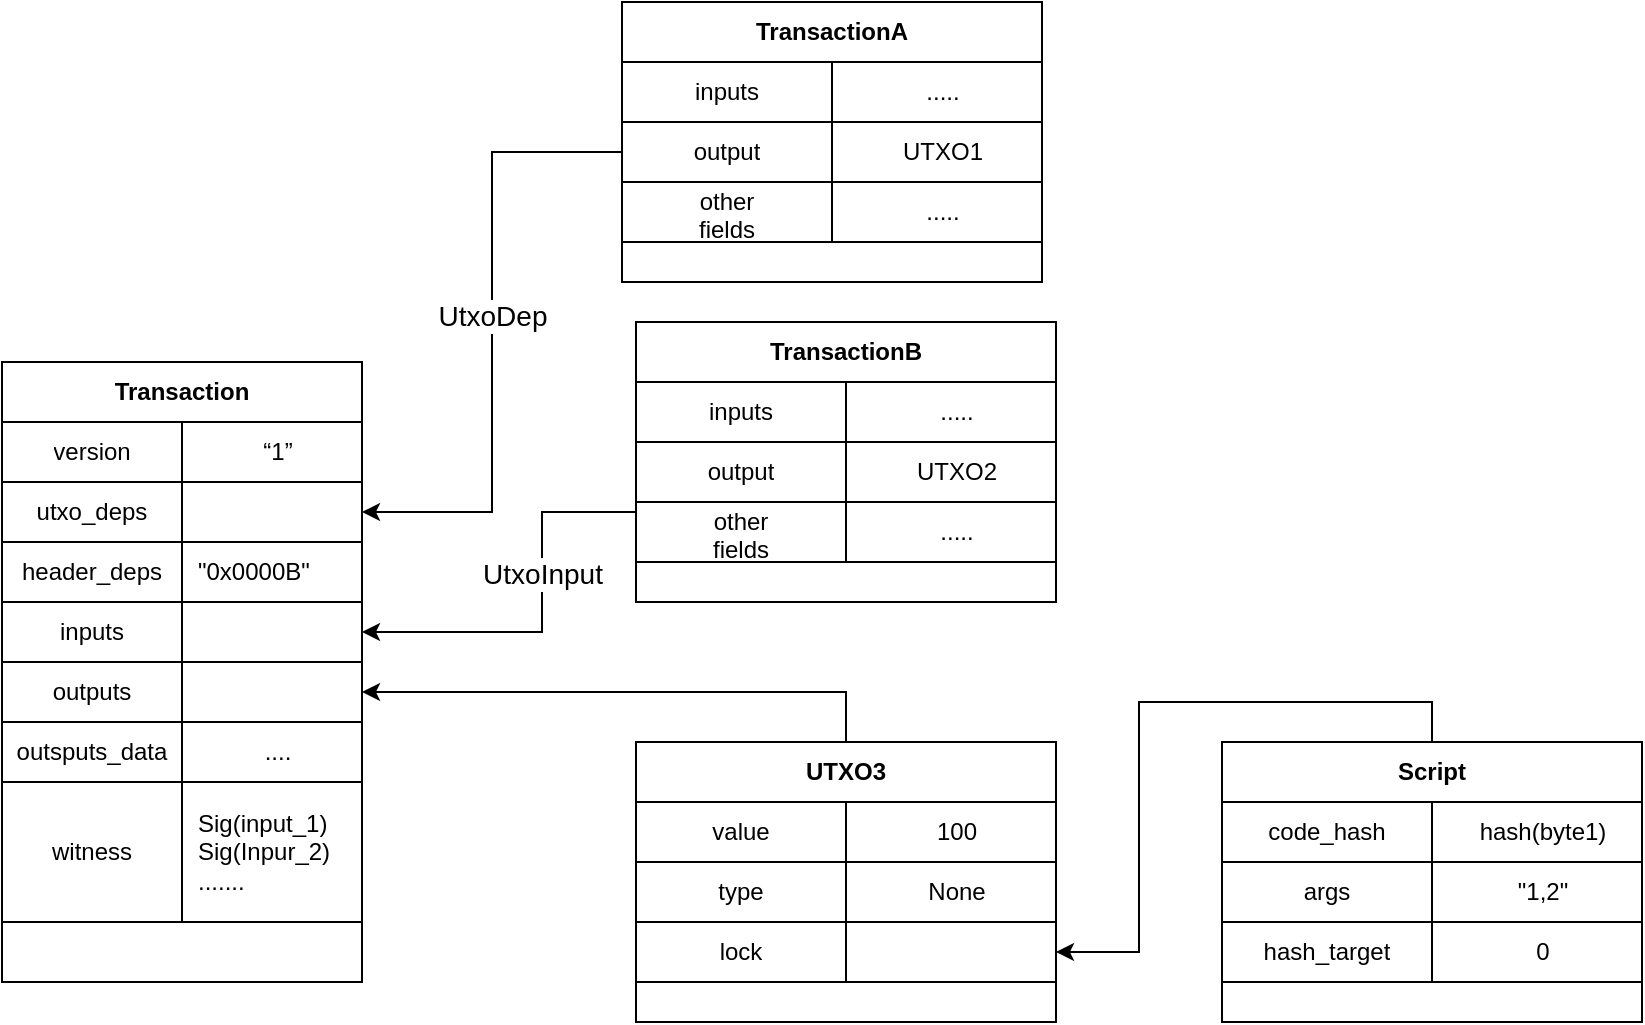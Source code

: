 <mxfile version="14.4.4" type="github">
  <diagram id="NjGo_VTeHlsAM908IX4R" name="Page-1">
    <mxGraphModel dx="2267" dy="719" grid="1" gridSize="10" guides="1" tooltips="1" connect="1" arrows="1" fold="1" page="1" pageScale="1" pageWidth="827" pageHeight="1169" math="0" shadow="0">
      <root>
        <mxCell id="0" />
        <mxCell id="1" parent="0" />
        <mxCell id="VSbXNU693h9QZ7fEaHRp-377" value="Transaction" style="shape=table;html=1;whiteSpace=wrap;startSize=30;container=1;collapsible=0;childLayout=tableLayout;fixedRows=1;rowLines=0;fontStyle=1;align=center;" vertex="1" parent="1">
          <mxGeometry x="-730" y="230" width="180" height="310" as="geometry" />
        </mxCell>
        <mxCell id="VSbXNU693h9QZ7fEaHRp-378" value="" style="shape=partialRectangle;html=1;whiteSpace=wrap;collapsible=0;dropTarget=0;pointerEvents=0;fillColor=none;top=0;left=0;bottom=1;right=0;points=[[0,0.5],[1,0.5]];portConstraint=eastwest;" vertex="1" parent="VSbXNU693h9QZ7fEaHRp-377">
          <mxGeometry y="30" width="180" height="30" as="geometry" />
        </mxCell>
        <mxCell id="VSbXNU693h9QZ7fEaHRp-379" value="version" style="shape=partialRectangle;html=1;whiteSpace=wrap;connectable=0;fillColor=none;top=0;left=0;bottom=0;right=0;overflow=hidden;" vertex="1" parent="VSbXNU693h9QZ7fEaHRp-378">
          <mxGeometry width="90" height="30" as="geometry" />
        </mxCell>
        <mxCell id="VSbXNU693h9QZ7fEaHRp-380" value="“1”" style="shape=partialRectangle;html=1;whiteSpace=wrap;connectable=0;fillColor=none;top=0;left=0;bottom=0;right=0;align=center;spacingLeft=6;overflow=hidden;" vertex="1" parent="VSbXNU693h9QZ7fEaHRp-378">
          <mxGeometry x="90" width="90" height="30" as="geometry" />
        </mxCell>
        <mxCell id="VSbXNU693h9QZ7fEaHRp-381" value="" style="shape=partialRectangle;html=1;whiteSpace=wrap;collapsible=0;dropTarget=0;pointerEvents=0;fillColor=none;top=0;left=0;bottom=1;right=0;points=[[0,0.5],[1,0.5]];portConstraint=eastwest;" vertex="1" parent="VSbXNU693h9QZ7fEaHRp-377">
          <mxGeometry y="60" width="180" height="30" as="geometry" />
        </mxCell>
        <mxCell id="VSbXNU693h9QZ7fEaHRp-382" value="utxo_deps" style="shape=partialRectangle;html=1;whiteSpace=wrap;connectable=0;fillColor=none;top=0;left=0;bottom=0;right=0;overflow=hidden;" vertex="1" parent="VSbXNU693h9QZ7fEaHRp-381">
          <mxGeometry width="90" height="30" as="geometry" />
        </mxCell>
        <mxCell id="VSbXNU693h9QZ7fEaHRp-383" value="" style="shape=partialRectangle;html=1;whiteSpace=wrap;connectable=0;fillColor=none;top=0;left=0;bottom=0;right=0;align=left;spacingLeft=6;overflow=hidden;" vertex="1" parent="VSbXNU693h9QZ7fEaHRp-381">
          <mxGeometry x="90" width="90" height="30" as="geometry" />
        </mxCell>
        <mxCell id="VSbXNU693h9QZ7fEaHRp-384" value="" style="shape=partialRectangle;html=1;whiteSpace=wrap;collapsible=0;dropTarget=0;pointerEvents=0;fillColor=none;top=0;left=0;bottom=1;right=0;points=[[0,0.5],[1,0.5]];portConstraint=eastwest;" vertex="1" parent="VSbXNU693h9QZ7fEaHRp-377">
          <mxGeometry y="90" width="180" height="30" as="geometry" />
        </mxCell>
        <mxCell id="VSbXNU693h9QZ7fEaHRp-385" value="header_deps" style="shape=partialRectangle;html=1;whiteSpace=wrap;connectable=0;fillColor=none;top=0;left=0;bottom=0;right=0;overflow=hidden;" vertex="1" parent="VSbXNU693h9QZ7fEaHRp-384">
          <mxGeometry width="90" height="30" as="geometry" />
        </mxCell>
        <mxCell id="VSbXNU693h9QZ7fEaHRp-386" value="&quot;0x0000B&quot;" style="shape=partialRectangle;html=1;whiteSpace=wrap;connectable=0;fillColor=none;top=0;left=0;bottom=0;right=0;align=left;spacingLeft=6;overflow=hidden;" vertex="1" parent="VSbXNU693h9QZ7fEaHRp-384">
          <mxGeometry x="90" width="90" height="30" as="geometry" />
        </mxCell>
        <mxCell id="VSbXNU693h9QZ7fEaHRp-387" value="" style="shape=partialRectangle;html=1;whiteSpace=wrap;collapsible=0;dropTarget=0;pointerEvents=0;fillColor=none;top=0;left=0;bottom=1;right=0;points=[[0,0.5],[1,0.5]];portConstraint=eastwest;" vertex="1" parent="VSbXNU693h9QZ7fEaHRp-377">
          <mxGeometry y="120" width="180" height="30" as="geometry" />
        </mxCell>
        <mxCell id="VSbXNU693h9QZ7fEaHRp-388" value="inputs" style="shape=partialRectangle;html=1;whiteSpace=wrap;connectable=0;fillColor=none;top=0;left=0;bottom=0;right=0;overflow=hidden;" vertex="1" parent="VSbXNU693h9QZ7fEaHRp-387">
          <mxGeometry width="90" height="30" as="geometry" />
        </mxCell>
        <mxCell id="VSbXNU693h9QZ7fEaHRp-389" value="" style="shape=partialRectangle;html=1;whiteSpace=wrap;connectable=0;fillColor=none;top=0;left=0;bottom=0;right=0;align=left;spacingLeft=6;overflow=hidden;" vertex="1" parent="VSbXNU693h9QZ7fEaHRp-387">
          <mxGeometry x="90" width="90" height="30" as="geometry" />
        </mxCell>
        <mxCell id="VSbXNU693h9QZ7fEaHRp-390" value="" style="shape=partialRectangle;html=1;whiteSpace=wrap;collapsible=0;dropTarget=0;pointerEvents=0;fillColor=none;top=0;left=0;bottom=1;right=0;points=[[0,0.5],[1,0.5]];portConstraint=eastwest;" vertex="1" parent="VSbXNU693h9QZ7fEaHRp-377">
          <mxGeometry y="150" width="180" height="30" as="geometry" />
        </mxCell>
        <mxCell id="VSbXNU693h9QZ7fEaHRp-391" value="outputs" style="shape=partialRectangle;html=1;whiteSpace=wrap;connectable=0;fillColor=none;top=0;left=0;bottom=0;right=0;overflow=hidden;" vertex="1" parent="VSbXNU693h9QZ7fEaHRp-390">
          <mxGeometry width="90" height="30" as="geometry" />
        </mxCell>
        <mxCell id="VSbXNU693h9QZ7fEaHRp-392" value="" style="shape=partialRectangle;html=1;whiteSpace=wrap;connectable=0;fillColor=none;top=0;left=0;bottom=0;right=0;align=left;spacingLeft=6;overflow=hidden;" vertex="1" parent="VSbXNU693h9QZ7fEaHRp-390">
          <mxGeometry x="90" width="90" height="30" as="geometry" />
        </mxCell>
        <mxCell id="VSbXNU693h9QZ7fEaHRp-393" value="" style="shape=partialRectangle;html=1;whiteSpace=wrap;collapsible=0;dropTarget=0;pointerEvents=0;fillColor=none;top=0;left=0;bottom=1;right=0;points=[[0,0.5],[1,0.5]];portConstraint=eastwest;" vertex="1" parent="VSbXNU693h9QZ7fEaHRp-377">
          <mxGeometry y="180" width="180" height="30" as="geometry" />
        </mxCell>
        <mxCell id="VSbXNU693h9QZ7fEaHRp-394" value="outsputs_data" style="shape=partialRectangle;html=1;whiteSpace=wrap;connectable=0;fillColor=none;top=0;left=0;bottom=0;right=0;overflow=hidden;" vertex="1" parent="VSbXNU693h9QZ7fEaHRp-393">
          <mxGeometry width="90" height="30" as="geometry" />
        </mxCell>
        <mxCell id="VSbXNU693h9QZ7fEaHRp-395" value="...." style="shape=partialRectangle;html=1;whiteSpace=wrap;connectable=0;fillColor=none;top=0;left=0;bottom=0;right=0;align=center;spacingLeft=6;overflow=hidden;" vertex="1" parent="VSbXNU693h9QZ7fEaHRp-393">
          <mxGeometry x="90" width="90" height="30" as="geometry" />
        </mxCell>
        <mxCell id="VSbXNU693h9QZ7fEaHRp-396" value="" style="shape=partialRectangle;html=1;whiteSpace=wrap;collapsible=0;dropTarget=0;pointerEvents=0;fillColor=none;top=0;left=0;bottom=1;right=0;points=[[0,0.5],[1,0.5]];portConstraint=eastwest;" vertex="1" parent="VSbXNU693h9QZ7fEaHRp-377">
          <mxGeometry y="210" width="180" height="70" as="geometry" />
        </mxCell>
        <mxCell id="VSbXNU693h9QZ7fEaHRp-397" value="witness" style="shape=partialRectangle;html=1;whiteSpace=wrap;connectable=0;fillColor=none;top=0;left=0;bottom=0;right=0;overflow=hidden;" vertex="1" parent="VSbXNU693h9QZ7fEaHRp-396">
          <mxGeometry width="90" height="70" as="geometry" />
        </mxCell>
        <mxCell id="VSbXNU693h9QZ7fEaHRp-398" value="Sig(input_1)&lt;br&gt;Sig(Inpur_2)&lt;br&gt;......." style="shape=partialRectangle;html=1;whiteSpace=wrap;connectable=0;fillColor=none;top=0;left=0;bottom=0;right=0;align=left;spacingLeft=6;overflow=hidden;" vertex="1" parent="VSbXNU693h9QZ7fEaHRp-396">
          <mxGeometry x="90" width="90" height="70" as="geometry" />
        </mxCell>
        <mxCell id="VSbXNU693h9QZ7fEaHRp-409" style="edgeStyle=orthogonalEdgeStyle;rounded=0;orthogonalLoop=1;jettySize=auto;html=1;exitX=0;exitY=0.5;exitDx=0;exitDy=0;entryX=1;entryY=0.5;entryDx=0;entryDy=0;" edge="1" parent="1" source="VSbXNU693h9QZ7fEaHRp-403" target="VSbXNU693h9QZ7fEaHRp-381">
          <mxGeometry relative="1" as="geometry" />
        </mxCell>
        <mxCell id="VSbXNU693h9QZ7fEaHRp-423" value="&lt;font style=&quot;font-size: 14px&quot;&gt;UtxoDep&lt;/font&gt;" style="edgeLabel;html=1;align=center;verticalAlign=middle;resizable=0;points=[];" vertex="1" connectable="0" parent="VSbXNU693h9QZ7fEaHRp-409">
          <mxGeometry x="-0.055" relative="1" as="geometry">
            <mxPoint as="offset" />
          </mxGeometry>
        </mxCell>
        <mxCell id="VSbXNU693h9QZ7fEaHRp-399" value="TransactionA" style="shape=table;html=1;whiteSpace=wrap;startSize=30;container=1;collapsible=0;childLayout=tableLayout;fixedRows=1;rowLines=0;fontStyle=1;align=center;" vertex="1" parent="1">
          <mxGeometry x="-420" y="50" width="210" height="140" as="geometry" />
        </mxCell>
        <mxCell id="VSbXNU693h9QZ7fEaHRp-400" value="" style="shape=partialRectangle;html=1;whiteSpace=wrap;collapsible=0;dropTarget=0;pointerEvents=0;fillColor=none;top=0;left=0;bottom=1;right=0;points=[[0,0.5],[1,0.5]];portConstraint=eastwest;" vertex="1" parent="VSbXNU693h9QZ7fEaHRp-399">
          <mxGeometry y="30" width="210" height="30" as="geometry" />
        </mxCell>
        <mxCell id="VSbXNU693h9QZ7fEaHRp-401" value="inputs" style="shape=partialRectangle;html=1;whiteSpace=wrap;connectable=0;fillColor=none;top=0;left=0;bottom=0;right=0;overflow=hidden;" vertex="1" parent="VSbXNU693h9QZ7fEaHRp-400">
          <mxGeometry width="105" height="30" as="geometry" />
        </mxCell>
        <mxCell id="VSbXNU693h9QZ7fEaHRp-402" value="....." style="shape=partialRectangle;html=1;whiteSpace=wrap;connectable=0;fillColor=none;top=0;left=0;bottom=0;right=0;align=center;spacingLeft=6;overflow=hidden;" vertex="1" parent="VSbXNU693h9QZ7fEaHRp-400">
          <mxGeometry x="105" width="105" height="30" as="geometry" />
        </mxCell>
        <mxCell id="VSbXNU693h9QZ7fEaHRp-403" value="" style="shape=partialRectangle;html=1;whiteSpace=wrap;collapsible=0;dropTarget=0;pointerEvents=0;fillColor=none;top=0;left=0;bottom=1;right=0;points=[[0,0.5],[1,0.5]];portConstraint=eastwest;" vertex="1" parent="VSbXNU693h9QZ7fEaHRp-399">
          <mxGeometry y="60" width="210" height="30" as="geometry" />
        </mxCell>
        <mxCell id="VSbXNU693h9QZ7fEaHRp-404" value="output" style="shape=partialRectangle;html=1;whiteSpace=wrap;connectable=0;fillColor=none;top=0;left=0;bottom=0;right=0;overflow=hidden;" vertex="1" parent="VSbXNU693h9QZ7fEaHRp-403">
          <mxGeometry width="105" height="30" as="geometry" />
        </mxCell>
        <mxCell id="VSbXNU693h9QZ7fEaHRp-405" value="UTXO1" style="shape=partialRectangle;html=1;whiteSpace=wrap;connectable=0;fillColor=none;top=0;left=0;bottom=0;right=0;align=center;spacingLeft=6;overflow=hidden;" vertex="1" parent="VSbXNU693h9QZ7fEaHRp-403">
          <mxGeometry x="105" width="105" height="30" as="geometry" />
        </mxCell>
        <mxCell id="VSbXNU693h9QZ7fEaHRp-406" value="" style="shape=partialRectangle;html=1;whiteSpace=wrap;collapsible=0;dropTarget=0;pointerEvents=0;fillColor=none;top=0;left=0;bottom=1;right=0;points=[[0,0.5],[1,0.5]];portConstraint=eastwest;" vertex="1" parent="VSbXNU693h9QZ7fEaHRp-399">
          <mxGeometry y="90" width="210" height="30" as="geometry" />
        </mxCell>
        <mxCell id="VSbXNU693h9QZ7fEaHRp-407" value="other&lt;br&gt;fields" style="shape=partialRectangle;html=1;whiteSpace=wrap;connectable=0;fillColor=none;top=0;left=0;bottom=0;right=0;overflow=hidden;" vertex="1" parent="VSbXNU693h9QZ7fEaHRp-406">
          <mxGeometry width="105" height="30" as="geometry" />
        </mxCell>
        <mxCell id="VSbXNU693h9QZ7fEaHRp-408" value="....." style="shape=partialRectangle;html=1;whiteSpace=wrap;connectable=0;fillColor=none;top=0;left=0;bottom=0;right=0;align=center;spacingLeft=6;overflow=hidden;" vertex="1" parent="VSbXNU693h9QZ7fEaHRp-406">
          <mxGeometry x="105" width="105" height="30" as="geometry" />
        </mxCell>
        <mxCell id="VSbXNU693h9QZ7fEaHRp-412" style="edgeStyle=orthogonalEdgeStyle;rounded=0;orthogonalLoop=1;jettySize=auto;html=1;exitX=0;exitY=0.5;exitDx=0;exitDy=0;entryX=1;entryY=0.5;entryDx=0;entryDy=0;" edge="1" parent="1" source="VSbXNU693h9QZ7fEaHRp-417" target="VSbXNU693h9QZ7fEaHRp-387">
          <mxGeometry relative="1" as="geometry">
            <mxPoint x="-460" y="445" as="targetPoint" />
            <Array as="points">
              <mxPoint x="-460" y="305" />
              <mxPoint x="-460" y="365" />
            </Array>
          </mxGeometry>
        </mxCell>
        <mxCell id="VSbXNU693h9QZ7fEaHRp-424" value="&lt;font style=&quot;font-size: 14px&quot;&gt;UtxoInput&lt;/font&gt;" style="edgeLabel;html=1;align=center;verticalAlign=middle;resizable=0;points=[];" vertex="1" connectable="0" parent="VSbXNU693h9QZ7fEaHRp-412">
          <mxGeometry x="-0.095" relative="1" as="geometry">
            <mxPoint as="offset" />
          </mxGeometry>
        </mxCell>
        <mxCell id="VSbXNU693h9QZ7fEaHRp-413" value="TransactionB" style="shape=table;html=1;whiteSpace=wrap;startSize=30;container=1;collapsible=0;childLayout=tableLayout;fixedRows=1;rowLines=0;fontStyle=1;align=center;" vertex="1" parent="1">
          <mxGeometry x="-413" y="210" width="210" height="140" as="geometry" />
        </mxCell>
        <mxCell id="VSbXNU693h9QZ7fEaHRp-414" value="" style="shape=partialRectangle;html=1;whiteSpace=wrap;collapsible=0;dropTarget=0;pointerEvents=0;fillColor=none;top=0;left=0;bottom=1;right=0;points=[[0,0.5],[1,0.5]];portConstraint=eastwest;" vertex="1" parent="VSbXNU693h9QZ7fEaHRp-413">
          <mxGeometry y="30" width="210" height="30" as="geometry" />
        </mxCell>
        <mxCell id="VSbXNU693h9QZ7fEaHRp-415" value="inputs" style="shape=partialRectangle;html=1;whiteSpace=wrap;connectable=0;fillColor=none;top=0;left=0;bottom=0;right=0;overflow=hidden;" vertex="1" parent="VSbXNU693h9QZ7fEaHRp-414">
          <mxGeometry width="105" height="30" as="geometry" />
        </mxCell>
        <mxCell id="VSbXNU693h9QZ7fEaHRp-416" value="....." style="shape=partialRectangle;html=1;whiteSpace=wrap;connectable=0;fillColor=none;top=0;left=0;bottom=0;right=0;align=center;spacingLeft=6;overflow=hidden;" vertex="1" parent="VSbXNU693h9QZ7fEaHRp-414">
          <mxGeometry x="105" width="105" height="30" as="geometry" />
        </mxCell>
        <mxCell id="VSbXNU693h9QZ7fEaHRp-417" value="" style="shape=partialRectangle;html=1;whiteSpace=wrap;collapsible=0;dropTarget=0;pointerEvents=0;fillColor=none;top=0;left=0;bottom=1;right=0;points=[[0,0.5],[1,0.5]];portConstraint=eastwest;" vertex="1" parent="VSbXNU693h9QZ7fEaHRp-413">
          <mxGeometry y="60" width="210" height="30" as="geometry" />
        </mxCell>
        <mxCell id="VSbXNU693h9QZ7fEaHRp-418" value="output" style="shape=partialRectangle;html=1;whiteSpace=wrap;connectable=0;fillColor=none;top=0;left=0;bottom=0;right=0;overflow=hidden;" vertex="1" parent="VSbXNU693h9QZ7fEaHRp-417">
          <mxGeometry width="105" height="30" as="geometry" />
        </mxCell>
        <mxCell id="VSbXNU693h9QZ7fEaHRp-419" value="UTXO2" style="shape=partialRectangle;html=1;whiteSpace=wrap;connectable=0;fillColor=none;top=0;left=0;bottom=0;right=0;align=center;spacingLeft=6;overflow=hidden;" vertex="1" parent="VSbXNU693h9QZ7fEaHRp-417">
          <mxGeometry x="105" width="105" height="30" as="geometry" />
        </mxCell>
        <mxCell id="VSbXNU693h9QZ7fEaHRp-420" value="" style="shape=partialRectangle;html=1;whiteSpace=wrap;collapsible=0;dropTarget=0;pointerEvents=0;fillColor=none;top=0;left=0;bottom=1;right=0;points=[[0,0.5],[1,0.5]];portConstraint=eastwest;" vertex="1" parent="VSbXNU693h9QZ7fEaHRp-413">
          <mxGeometry y="90" width="210" height="30" as="geometry" />
        </mxCell>
        <mxCell id="VSbXNU693h9QZ7fEaHRp-421" value="other&lt;br&gt;fields" style="shape=partialRectangle;html=1;whiteSpace=wrap;connectable=0;fillColor=none;top=0;left=0;bottom=0;right=0;overflow=hidden;" vertex="1" parent="VSbXNU693h9QZ7fEaHRp-420">
          <mxGeometry width="105" height="30" as="geometry" />
        </mxCell>
        <mxCell id="VSbXNU693h9QZ7fEaHRp-422" value="....." style="shape=partialRectangle;html=1;whiteSpace=wrap;connectable=0;fillColor=none;top=0;left=0;bottom=0;right=0;align=center;spacingLeft=6;overflow=hidden;" vertex="1" parent="VSbXNU693h9QZ7fEaHRp-420">
          <mxGeometry x="105" width="105" height="30" as="geometry" />
        </mxCell>
        <mxCell id="VSbXNU693h9QZ7fEaHRp-446" style="edgeStyle=orthogonalEdgeStyle;rounded=0;orthogonalLoop=1;jettySize=auto;html=1;exitX=0.5;exitY=0;exitDx=0;exitDy=0;entryX=1;entryY=0.5;entryDx=0;entryDy=0;" edge="1" parent="1" source="VSbXNU693h9QZ7fEaHRp-425" target="VSbXNU693h9QZ7fEaHRp-390">
          <mxGeometry relative="1" as="geometry" />
        </mxCell>
        <mxCell id="VSbXNU693h9QZ7fEaHRp-425" value="UTXO3" style="shape=table;html=1;whiteSpace=wrap;startSize=30;container=1;collapsible=0;childLayout=tableLayout;fixedRows=1;rowLines=0;fontStyle=1;align=center;" vertex="1" parent="1">
          <mxGeometry x="-413" y="420" width="210" height="140" as="geometry" />
        </mxCell>
        <mxCell id="VSbXNU693h9QZ7fEaHRp-426" value="" style="shape=partialRectangle;html=1;whiteSpace=wrap;collapsible=0;dropTarget=0;pointerEvents=0;fillColor=none;top=0;left=0;bottom=1;right=0;points=[[0,0.5],[1,0.5]];portConstraint=eastwest;" vertex="1" parent="VSbXNU693h9QZ7fEaHRp-425">
          <mxGeometry y="30" width="210" height="30" as="geometry" />
        </mxCell>
        <mxCell id="VSbXNU693h9QZ7fEaHRp-427" value="value" style="shape=partialRectangle;html=1;whiteSpace=wrap;connectable=0;fillColor=none;top=0;left=0;bottom=0;right=0;overflow=hidden;" vertex="1" parent="VSbXNU693h9QZ7fEaHRp-426">
          <mxGeometry width="105" height="30" as="geometry" />
        </mxCell>
        <mxCell id="VSbXNU693h9QZ7fEaHRp-428" value="100" style="shape=partialRectangle;html=1;whiteSpace=wrap;connectable=0;fillColor=none;top=0;left=0;bottom=0;right=0;align=center;spacingLeft=6;overflow=hidden;" vertex="1" parent="VSbXNU693h9QZ7fEaHRp-426">
          <mxGeometry x="105" width="105" height="30" as="geometry" />
        </mxCell>
        <mxCell id="VSbXNU693h9QZ7fEaHRp-429" value="" style="shape=partialRectangle;html=1;whiteSpace=wrap;collapsible=0;dropTarget=0;pointerEvents=0;fillColor=none;top=0;left=0;bottom=1;right=0;points=[[0,0.5],[1,0.5]];portConstraint=eastwest;" vertex="1" parent="VSbXNU693h9QZ7fEaHRp-425">
          <mxGeometry y="60" width="210" height="30" as="geometry" />
        </mxCell>
        <mxCell id="VSbXNU693h9QZ7fEaHRp-430" value="type" style="shape=partialRectangle;html=1;whiteSpace=wrap;connectable=0;fillColor=none;top=0;left=0;bottom=0;right=0;overflow=hidden;" vertex="1" parent="VSbXNU693h9QZ7fEaHRp-429">
          <mxGeometry width="105" height="30" as="geometry" />
        </mxCell>
        <mxCell id="VSbXNU693h9QZ7fEaHRp-431" value="None" style="shape=partialRectangle;html=1;whiteSpace=wrap;connectable=0;fillColor=none;top=0;left=0;bottom=0;right=0;align=center;spacingLeft=6;overflow=hidden;" vertex="1" parent="VSbXNU693h9QZ7fEaHRp-429">
          <mxGeometry x="105" width="105" height="30" as="geometry" />
        </mxCell>
        <mxCell id="VSbXNU693h9QZ7fEaHRp-432" value="" style="shape=partialRectangle;html=1;whiteSpace=wrap;collapsible=0;dropTarget=0;pointerEvents=0;fillColor=none;top=0;left=0;bottom=1;right=0;points=[[0,0.5],[1,0.5]];portConstraint=eastwest;" vertex="1" parent="VSbXNU693h9QZ7fEaHRp-425">
          <mxGeometry y="90" width="210" height="30" as="geometry" />
        </mxCell>
        <mxCell id="VSbXNU693h9QZ7fEaHRp-433" value="lock" style="shape=partialRectangle;html=1;whiteSpace=wrap;connectable=0;fillColor=none;top=0;left=0;bottom=0;right=0;overflow=hidden;" vertex="1" parent="VSbXNU693h9QZ7fEaHRp-432">
          <mxGeometry width="105" height="30" as="geometry" />
        </mxCell>
        <mxCell id="VSbXNU693h9QZ7fEaHRp-434" value="" style="shape=partialRectangle;html=1;whiteSpace=wrap;connectable=0;fillColor=none;top=0;left=0;bottom=0;right=0;align=center;spacingLeft=6;overflow=hidden;" vertex="1" parent="VSbXNU693h9QZ7fEaHRp-432">
          <mxGeometry x="105" width="105" height="30" as="geometry" />
        </mxCell>
        <mxCell id="VSbXNU693h9QZ7fEaHRp-445" style="edgeStyle=orthogonalEdgeStyle;rounded=0;orthogonalLoop=1;jettySize=auto;html=1;exitX=0.5;exitY=0;exitDx=0;exitDy=0;entryX=1;entryY=0.5;entryDx=0;entryDy=0;" edge="1" parent="1" source="VSbXNU693h9QZ7fEaHRp-435" target="VSbXNU693h9QZ7fEaHRp-432">
          <mxGeometry relative="1" as="geometry" />
        </mxCell>
        <mxCell id="VSbXNU693h9QZ7fEaHRp-435" value="Script" style="shape=table;html=1;whiteSpace=wrap;startSize=30;container=1;collapsible=0;childLayout=tableLayout;fixedRows=1;rowLines=0;fontStyle=1;align=center;" vertex="1" parent="1">
          <mxGeometry x="-120" y="420" width="210" height="140" as="geometry" />
        </mxCell>
        <mxCell id="VSbXNU693h9QZ7fEaHRp-436" value="" style="shape=partialRectangle;html=1;whiteSpace=wrap;collapsible=0;dropTarget=0;pointerEvents=0;fillColor=none;top=0;left=0;bottom=1;right=0;points=[[0,0.5],[1,0.5]];portConstraint=eastwest;" vertex="1" parent="VSbXNU693h9QZ7fEaHRp-435">
          <mxGeometry y="30" width="210" height="30" as="geometry" />
        </mxCell>
        <mxCell id="VSbXNU693h9QZ7fEaHRp-437" value="code_hash" style="shape=partialRectangle;html=1;whiteSpace=wrap;connectable=0;fillColor=none;top=0;left=0;bottom=0;right=0;overflow=hidden;" vertex="1" parent="VSbXNU693h9QZ7fEaHRp-436">
          <mxGeometry width="105" height="30" as="geometry" />
        </mxCell>
        <mxCell id="VSbXNU693h9QZ7fEaHRp-438" value="hash(byte1)" style="shape=partialRectangle;html=1;whiteSpace=wrap;connectable=0;fillColor=none;top=0;left=0;bottom=0;right=0;align=center;spacingLeft=6;overflow=hidden;" vertex="1" parent="VSbXNU693h9QZ7fEaHRp-436">
          <mxGeometry x="105" width="105" height="30" as="geometry" />
        </mxCell>
        <mxCell id="VSbXNU693h9QZ7fEaHRp-439" value="" style="shape=partialRectangle;html=1;whiteSpace=wrap;collapsible=0;dropTarget=0;pointerEvents=0;fillColor=none;top=0;left=0;bottom=1;right=0;points=[[0,0.5],[1,0.5]];portConstraint=eastwest;" vertex="1" parent="VSbXNU693h9QZ7fEaHRp-435">
          <mxGeometry y="60" width="210" height="30" as="geometry" />
        </mxCell>
        <mxCell id="VSbXNU693h9QZ7fEaHRp-440" value="args" style="shape=partialRectangle;html=1;whiteSpace=wrap;connectable=0;fillColor=none;top=0;left=0;bottom=0;right=0;overflow=hidden;" vertex="1" parent="VSbXNU693h9QZ7fEaHRp-439">
          <mxGeometry width="105" height="30" as="geometry" />
        </mxCell>
        <mxCell id="VSbXNU693h9QZ7fEaHRp-441" value="&quot;1,2&quot;" style="shape=partialRectangle;html=1;whiteSpace=wrap;connectable=0;fillColor=none;top=0;left=0;bottom=0;right=0;align=center;spacingLeft=6;overflow=hidden;" vertex="1" parent="VSbXNU693h9QZ7fEaHRp-439">
          <mxGeometry x="105" width="105" height="30" as="geometry" />
        </mxCell>
        <mxCell id="VSbXNU693h9QZ7fEaHRp-442" value="" style="shape=partialRectangle;html=1;whiteSpace=wrap;collapsible=0;dropTarget=0;pointerEvents=0;fillColor=none;top=0;left=0;bottom=1;right=0;points=[[0,0.5],[1,0.5]];portConstraint=eastwest;" vertex="1" parent="VSbXNU693h9QZ7fEaHRp-435">
          <mxGeometry y="90" width="210" height="30" as="geometry" />
        </mxCell>
        <mxCell id="VSbXNU693h9QZ7fEaHRp-443" value="hash_target" style="shape=partialRectangle;html=1;whiteSpace=wrap;connectable=0;fillColor=none;top=0;left=0;bottom=0;right=0;overflow=hidden;" vertex="1" parent="VSbXNU693h9QZ7fEaHRp-442">
          <mxGeometry width="105" height="30" as="geometry" />
        </mxCell>
        <mxCell id="VSbXNU693h9QZ7fEaHRp-444" value="0" style="shape=partialRectangle;html=1;whiteSpace=wrap;connectable=0;fillColor=none;top=0;left=0;bottom=0;right=0;align=center;spacingLeft=6;overflow=hidden;" vertex="1" parent="VSbXNU693h9QZ7fEaHRp-442">
          <mxGeometry x="105" width="105" height="30" as="geometry" />
        </mxCell>
      </root>
    </mxGraphModel>
  </diagram>
</mxfile>
